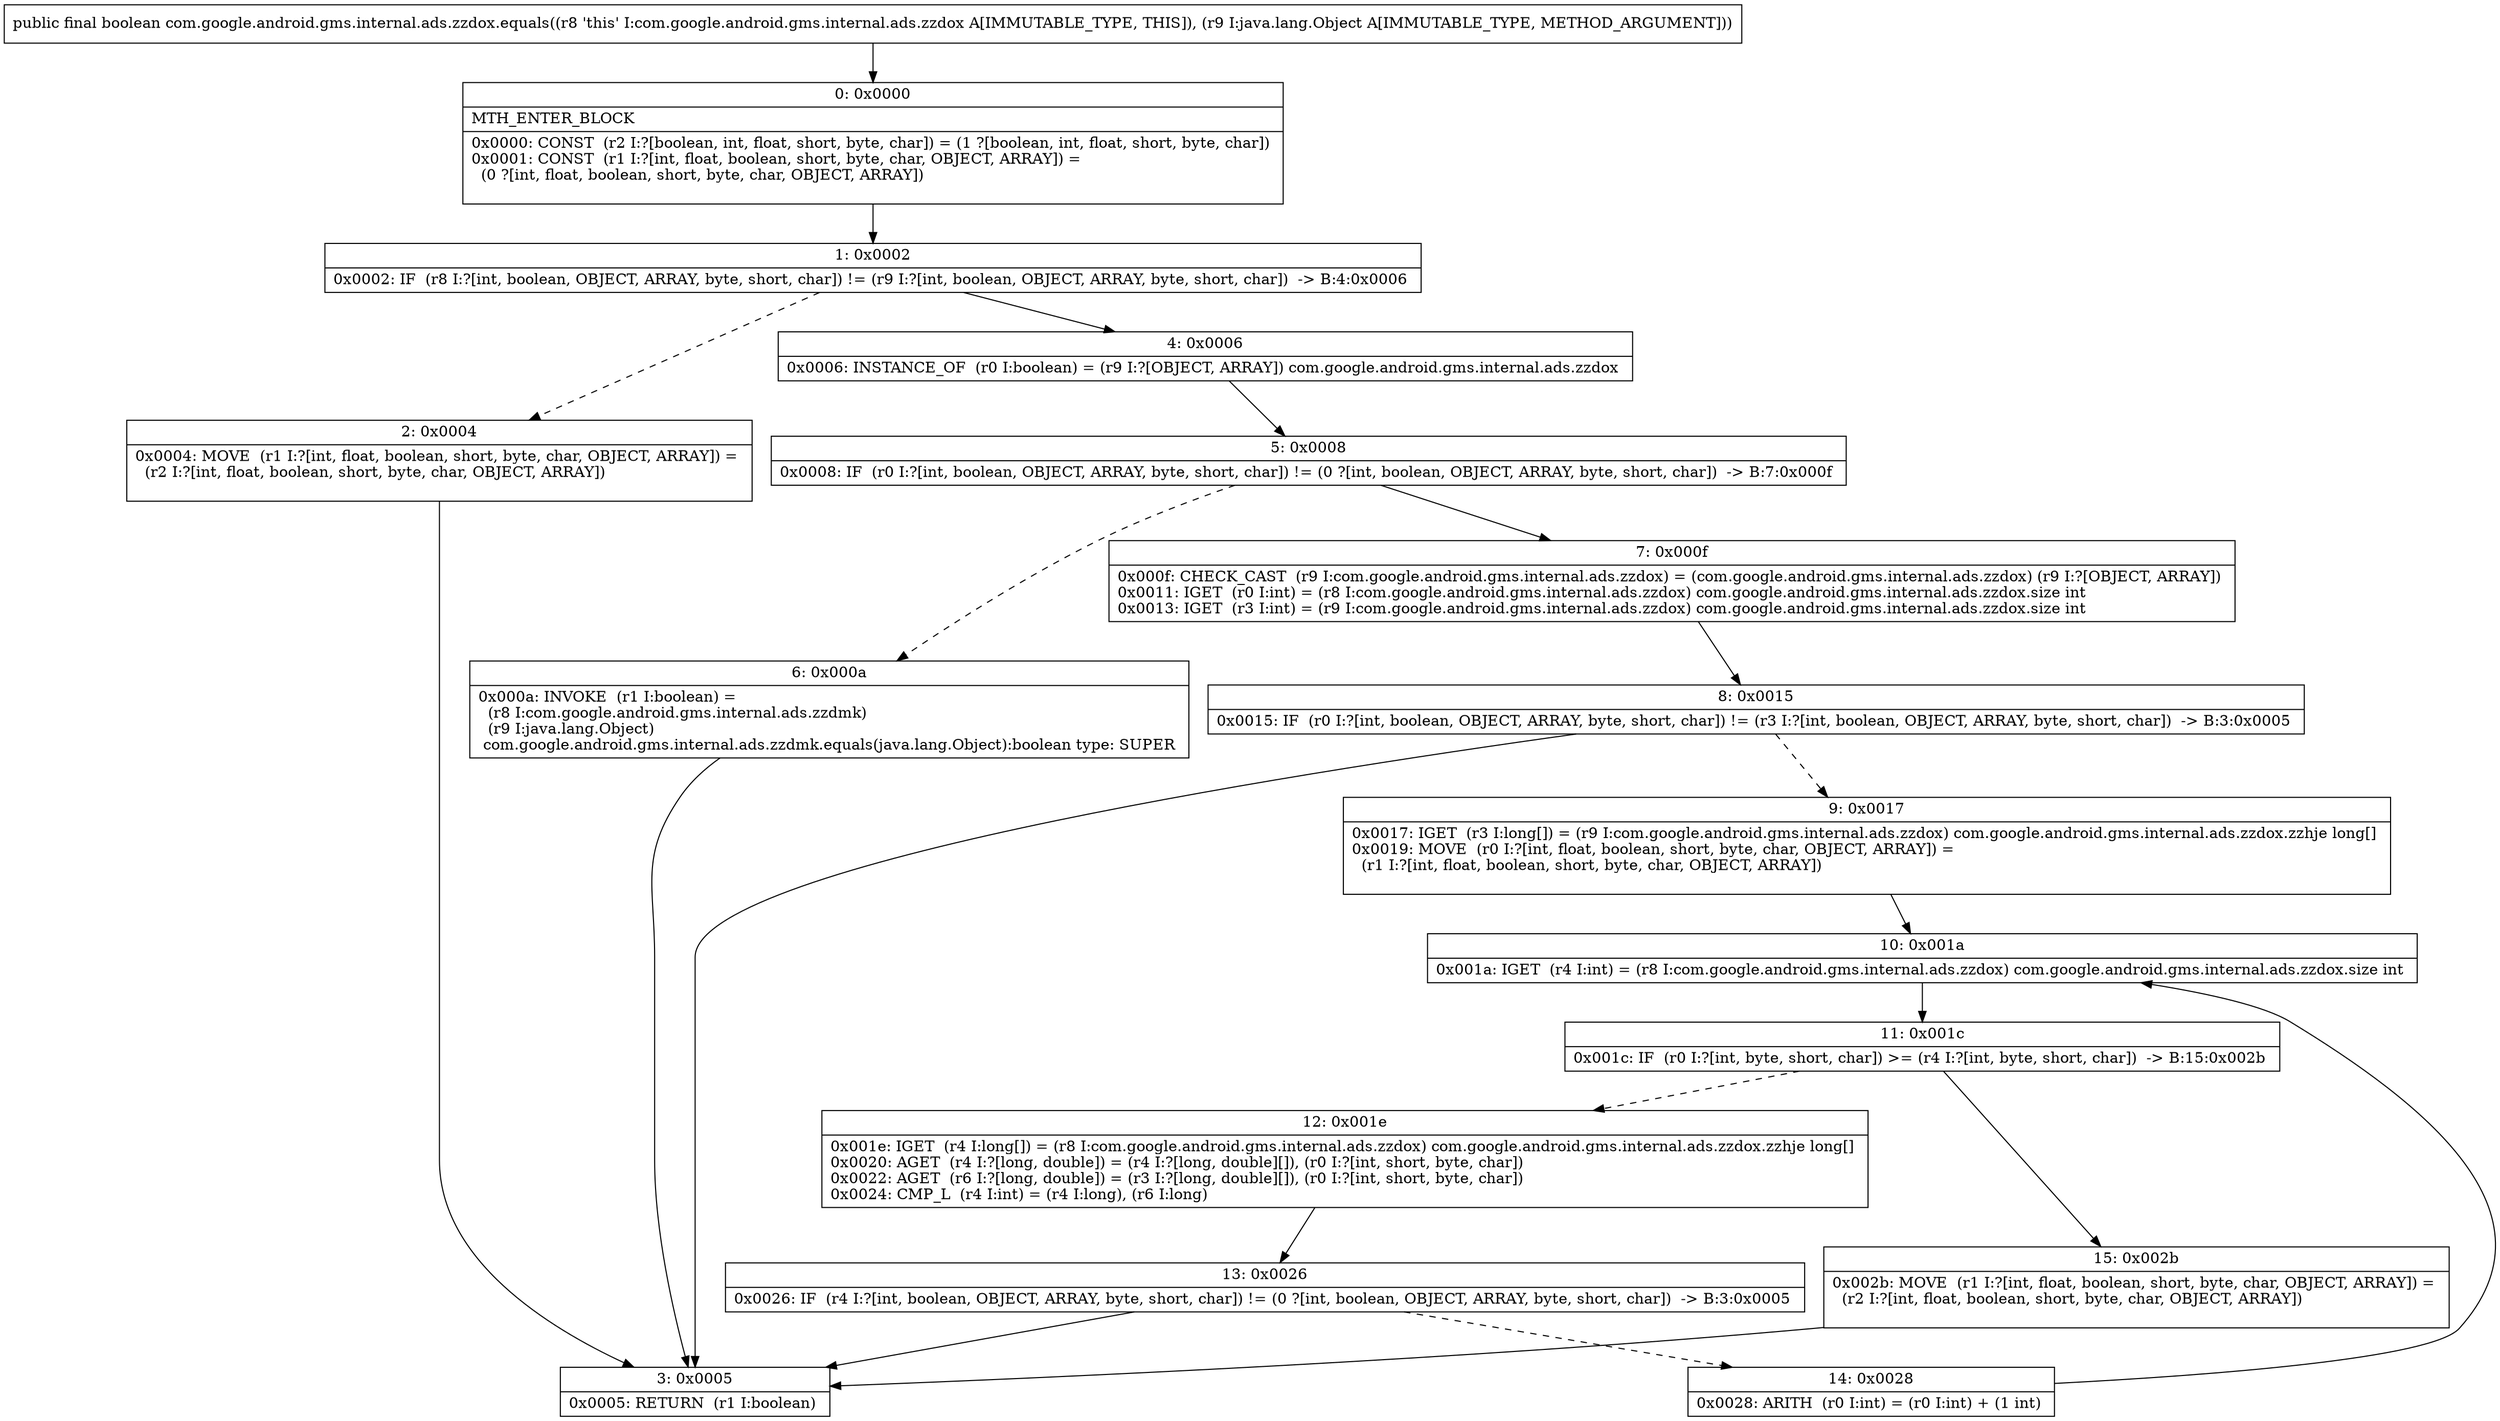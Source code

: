 digraph "CFG forcom.google.android.gms.internal.ads.zzdox.equals(Ljava\/lang\/Object;)Z" {
Node_0 [shape=record,label="{0\:\ 0x0000|MTH_ENTER_BLOCK\l|0x0000: CONST  (r2 I:?[boolean, int, float, short, byte, char]) = (1 ?[boolean, int, float, short, byte, char]) \l0x0001: CONST  (r1 I:?[int, float, boolean, short, byte, char, OBJECT, ARRAY]) = \l  (0 ?[int, float, boolean, short, byte, char, OBJECT, ARRAY])\l \l}"];
Node_1 [shape=record,label="{1\:\ 0x0002|0x0002: IF  (r8 I:?[int, boolean, OBJECT, ARRAY, byte, short, char]) != (r9 I:?[int, boolean, OBJECT, ARRAY, byte, short, char])  \-\> B:4:0x0006 \l}"];
Node_2 [shape=record,label="{2\:\ 0x0004|0x0004: MOVE  (r1 I:?[int, float, boolean, short, byte, char, OBJECT, ARRAY]) = \l  (r2 I:?[int, float, boolean, short, byte, char, OBJECT, ARRAY])\l \l}"];
Node_3 [shape=record,label="{3\:\ 0x0005|0x0005: RETURN  (r1 I:boolean) \l}"];
Node_4 [shape=record,label="{4\:\ 0x0006|0x0006: INSTANCE_OF  (r0 I:boolean) = (r9 I:?[OBJECT, ARRAY]) com.google.android.gms.internal.ads.zzdox \l}"];
Node_5 [shape=record,label="{5\:\ 0x0008|0x0008: IF  (r0 I:?[int, boolean, OBJECT, ARRAY, byte, short, char]) != (0 ?[int, boolean, OBJECT, ARRAY, byte, short, char])  \-\> B:7:0x000f \l}"];
Node_6 [shape=record,label="{6\:\ 0x000a|0x000a: INVOKE  (r1 I:boolean) = \l  (r8 I:com.google.android.gms.internal.ads.zzdmk)\l  (r9 I:java.lang.Object)\l com.google.android.gms.internal.ads.zzdmk.equals(java.lang.Object):boolean type: SUPER \l}"];
Node_7 [shape=record,label="{7\:\ 0x000f|0x000f: CHECK_CAST  (r9 I:com.google.android.gms.internal.ads.zzdox) = (com.google.android.gms.internal.ads.zzdox) (r9 I:?[OBJECT, ARRAY]) \l0x0011: IGET  (r0 I:int) = (r8 I:com.google.android.gms.internal.ads.zzdox) com.google.android.gms.internal.ads.zzdox.size int \l0x0013: IGET  (r3 I:int) = (r9 I:com.google.android.gms.internal.ads.zzdox) com.google.android.gms.internal.ads.zzdox.size int \l}"];
Node_8 [shape=record,label="{8\:\ 0x0015|0x0015: IF  (r0 I:?[int, boolean, OBJECT, ARRAY, byte, short, char]) != (r3 I:?[int, boolean, OBJECT, ARRAY, byte, short, char])  \-\> B:3:0x0005 \l}"];
Node_9 [shape=record,label="{9\:\ 0x0017|0x0017: IGET  (r3 I:long[]) = (r9 I:com.google.android.gms.internal.ads.zzdox) com.google.android.gms.internal.ads.zzdox.zzhje long[] \l0x0019: MOVE  (r0 I:?[int, float, boolean, short, byte, char, OBJECT, ARRAY]) = \l  (r1 I:?[int, float, boolean, short, byte, char, OBJECT, ARRAY])\l \l}"];
Node_10 [shape=record,label="{10\:\ 0x001a|0x001a: IGET  (r4 I:int) = (r8 I:com.google.android.gms.internal.ads.zzdox) com.google.android.gms.internal.ads.zzdox.size int \l}"];
Node_11 [shape=record,label="{11\:\ 0x001c|0x001c: IF  (r0 I:?[int, byte, short, char]) \>= (r4 I:?[int, byte, short, char])  \-\> B:15:0x002b \l}"];
Node_12 [shape=record,label="{12\:\ 0x001e|0x001e: IGET  (r4 I:long[]) = (r8 I:com.google.android.gms.internal.ads.zzdox) com.google.android.gms.internal.ads.zzdox.zzhje long[] \l0x0020: AGET  (r4 I:?[long, double]) = (r4 I:?[long, double][]), (r0 I:?[int, short, byte, char]) \l0x0022: AGET  (r6 I:?[long, double]) = (r3 I:?[long, double][]), (r0 I:?[int, short, byte, char]) \l0x0024: CMP_L  (r4 I:int) = (r4 I:long), (r6 I:long) \l}"];
Node_13 [shape=record,label="{13\:\ 0x0026|0x0026: IF  (r4 I:?[int, boolean, OBJECT, ARRAY, byte, short, char]) != (0 ?[int, boolean, OBJECT, ARRAY, byte, short, char])  \-\> B:3:0x0005 \l}"];
Node_14 [shape=record,label="{14\:\ 0x0028|0x0028: ARITH  (r0 I:int) = (r0 I:int) + (1 int) \l}"];
Node_15 [shape=record,label="{15\:\ 0x002b|0x002b: MOVE  (r1 I:?[int, float, boolean, short, byte, char, OBJECT, ARRAY]) = \l  (r2 I:?[int, float, boolean, short, byte, char, OBJECT, ARRAY])\l \l}"];
MethodNode[shape=record,label="{public final boolean com.google.android.gms.internal.ads.zzdox.equals((r8 'this' I:com.google.android.gms.internal.ads.zzdox A[IMMUTABLE_TYPE, THIS]), (r9 I:java.lang.Object A[IMMUTABLE_TYPE, METHOD_ARGUMENT])) }"];
MethodNode -> Node_0;
Node_0 -> Node_1;
Node_1 -> Node_2[style=dashed];
Node_1 -> Node_4;
Node_2 -> Node_3;
Node_4 -> Node_5;
Node_5 -> Node_6[style=dashed];
Node_5 -> Node_7;
Node_6 -> Node_3;
Node_7 -> Node_8;
Node_8 -> Node_3;
Node_8 -> Node_9[style=dashed];
Node_9 -> Node_10;
Node_10 -> Node_11;
Node_11 -> Node_12[style=dashed];
Node_11 -> Node_15;
Node_12 -> Node_13;
Node_13 -> Node_3;
Node_13 -> Node_14[style=dashed];
Node_14 -> Node_10;
Node_15 -> Node_3;
}

